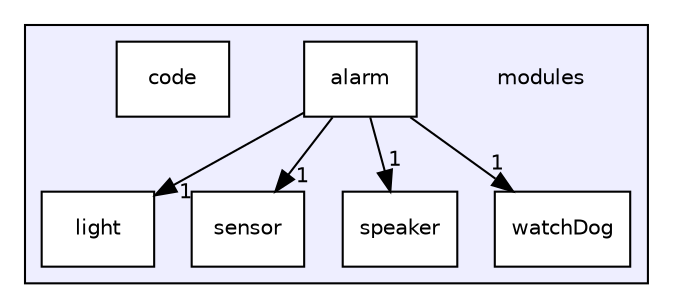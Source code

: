 digraph "/home/asequeira/Documentos/CURSO-SISTEMAS-EMBEBIDOS-IUA/Alarma V2.0.0/modules" {
  compound=true
  node [ fontsize="10", fontname="Helvetica"];
  edge [ labelfontsize="10", labelfontname="Helvetica"];
  subgraph clusterdir_e05d7e2b1ecd646af5bb94391405f3b5 {
    graph [ bgcolor="#eeeeff", pencolor="black", label="" URL="dir_e05d7e2b1ecd646af5bb94391405f3b5.html"];
    dir_e05d7e2b1ecd646af5bb94391405f3b5 [shape=plaintext label="modules"];
  dir_eace034620cdcd2eafde49178c65f779 [shape=box label="alarm" fillcolor="white" style="filled" URL="dir_eace034620cdcd2eafde49178c65f779.html"];
  dir_fcd0548d8fe33c846524722bc3456acc [shape=box label="code" fillcolor="white" style="filled" URL="dir_fcd0548d8fe33c846524722bc3456acc.html"];
  dir_f3dd7af34fceda501e3e8920a4da3fcf [shape=box label="light" fillcolor="white" style="filled" URL="dir_f3dd7af34fceda501e3e8920a4da3fcf.html"];
  dir_45f78ef1981d846fd28541b9ad3db73e [shape=box label="sensor" fillcolor="white" style="filled" URL="dir_45f78ef1981d846fd28541b9ad3db73e.html"];
  dir_a9896cc205118c1da46a78131c8b2f2f [shape=box label="speaker" fillcolor="white" style="filled" URL="dir_a9896cc205118c1da46a78131c8b2f2f.html"];
  dir_1c0d5057a49e3faaf06e4c666fa69251 [shape=box label="watchDog" fillcolor="white" style="filled" URL="dir_1c0d5057a49e3faaf06e4c666fa69251.html"];
  }
  dir_eace034620cdcd2eafde49178c65f779->dir_1c0d5057a49e3faaf06e4c666fa69251 [headlabel="1", labeldistance=1.5 headhref="dir_000001_000006.html"];
  dir_eace034620cdcd2eafde49178c65f779->dir_45f78ef1981d846fd28541b9ad3db73e [headlabel="1", labeldistance=1.5 headhref="dir_000001_000004.html"];
  dir_eace034620cdcd2eafde49178c65f779->dir_a9896cc205118c1da46a78131c8b2f2f [headlabel="1", labeldistance=1.5 headhref="dir_000001_000005.html"];
  dir_eace034620cdcd2eafde49178c65f779->dir_f3dd7af34fceda501e3e8920a4da3fcf [headlabel="1", labeldistance=1.5 headhref="dir_000001_000003.html"];
}
